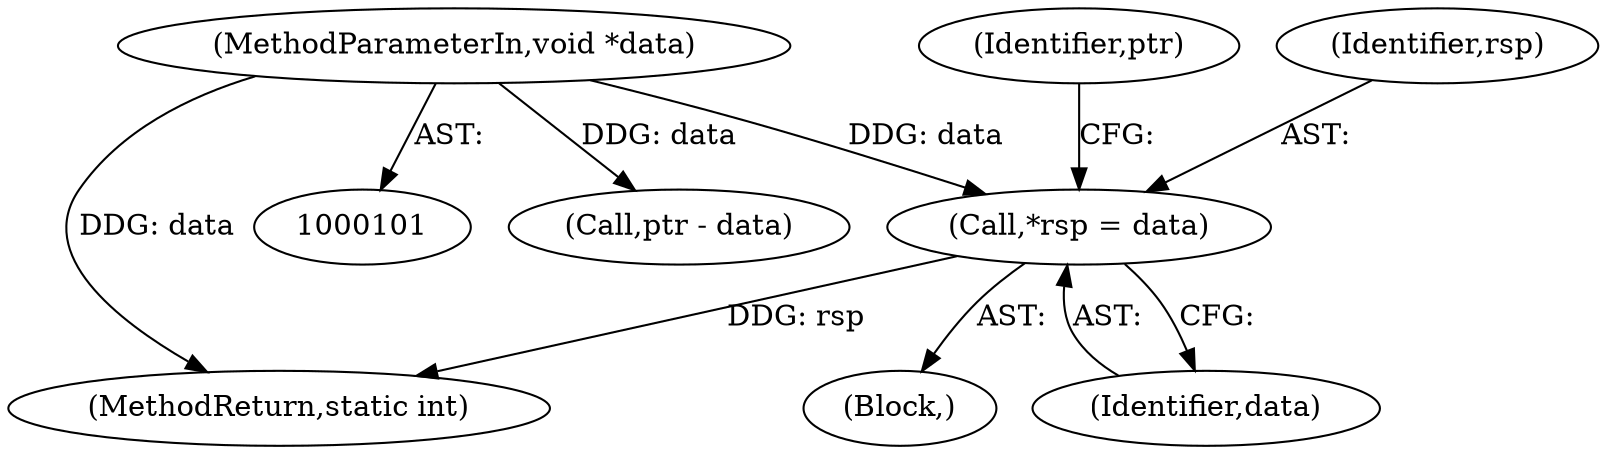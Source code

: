 digraph "0_linux_f2fcfcd670257236ebf2088bbdf26f6a8ef459fe_3@pointer" {
"1000111" [label="(Call,*rsp = data)"];
"1000103" [label="(MethodParameterIn,void *data)"];
"1000113" [label="(Identifier,data)"];
"1000116" [label="(Identifier,ptr)"];
"1000306" [label="(Call,ptr - data)"];
"1000103" [label="(MethodParameterIn,void *data)"];
"1000104" [label="(Block,)"];
"1000111" [label="(Call,*rsp = data)"];
"1000309" [label="(MethodReturn,static int)"];
"1000112" [label="(Identifier,rsp)"];
"1000111" -> "1000104"  [label="AST: "];
"1000111" -> "1000113"  [label="CFG: "];
"1000112" -> "1000111"  [label="AST: "];
"1000113" -> "1000111"  [label="AST: "];
"1000116" -> "1000111"  [label="CFG: "];
"1000111" -> "1000309"  [label="DDG: rsp"];
"1000103" -> "1000111"  [label="DDG: data"];
"1000103" -> "1000101"  [label="AST: "];
"1000103" -> "1000309"  [label="DDG: data"];
"1000103" -> "1000306"  [label="DDG: data"];
}
